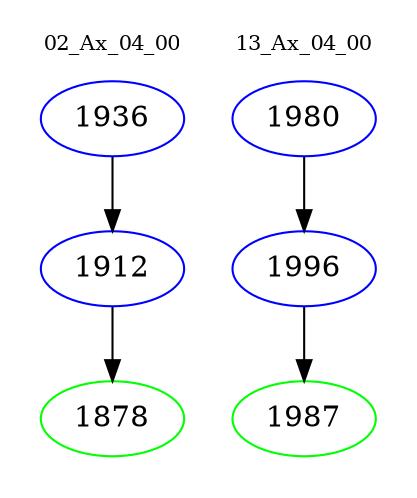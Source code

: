 digraph{
subgraph cluster_0 {
color = white
label = "02_Ax_04_00";
fontsize=10;
T0_1936 [label="1936", color="blue"]
T0_1936 -> T0_1912 [color="black"]
T0_1912 [label="1912", color="blue"]
T0_1912 -> T0_1878 [color="black"]
T0_1878 [label="1878", color="green"]
}
subgraph cluster_1 {
color = white
label = "13_Ax_04_00";
fontsize=10;
T1_1980 [label="1980", color="blue"]
T1_1980 -> T1_1996 [color="black"]
T1_1996 [label="1996", color="blue"]
T1_1996 -> T1_1987 [color="black"]
T1_1987 [label="1987", color="green"]
}
}
